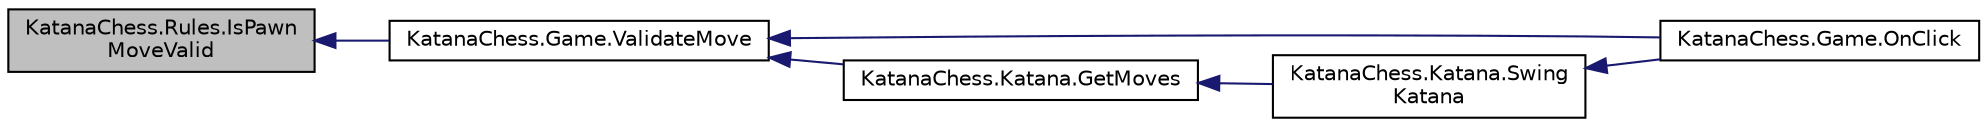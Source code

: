 digraph "KatanaChess.Rules.IsPawnMoveValid"
{
  edge [fontname="Helvetica",fontsize="10",labelfontname="Helvetica",labelfontsize="10"];
  node [fontname="Helvetica",fontsize="10",shape=record];
  rankdir="LR";
  Node1 [label="KatanaChess.Rules.IsPawn\lMoveValid",height=0.2,width=0.4,color="black", fillcolor="grey75", style="filled", fontcolor="black"];
  Node1 -> Node2 [dir="back",color="midnightblue",fontsize="10",style="solid",fontname="Helvetica"];
  Node2 [label="KatanaChess.Game.ValidateMove",height=0.2,width=0.4,color="black", fillcolor="white", style="filled",URL="$class_katana_chess_1_1_game.html#a76ef6416a84152c22552f276888d6b0f"];
  Node2 -> Node3 [dir="back",color="midnightblue",fontsize="10",style="solid",fontname="Helvetica"];
  Node3 [label="KatanaChess.Game.OnClick",height=0.2,width=0.4,color="black", fillcolor="white", style="filled",URL="$class_katana_chess_1_1_game.html#abb1645b3297eae51c6ad9dabcea74830"];
  Node2 -> Node4 [dir="back",color="midnightblue",fontsize="10",style="solid",fontname="Helvetica"];
  Node4 [label="KatanaChess.Katana.GetMoves",height=0.2,width=0.4,color="black", fillcolor="white", style="filled",URL="$class_katana_chess_1_1_katana.html#afe90b27349c5692d0ede318412b86e53"];
  Node4 -> Node5 [dir="back",color="midnightblue",fontsize="10",style="solid",fontname="Helvetica"];
  Node5 [label="KatanaChess.Katana.Swing\lKatana",height=0.2,width=0.4,color="black", fillcolor="white", style="filled",URL="$class_katana_chess_1_1_katana.html#a644eb213fa8655b5bd65a309030bcc40"];
  Node5 -> Node3 [dir="back",color="midnightblue",fontsize="10",style="solid",fontname="Helvetica"];
}
